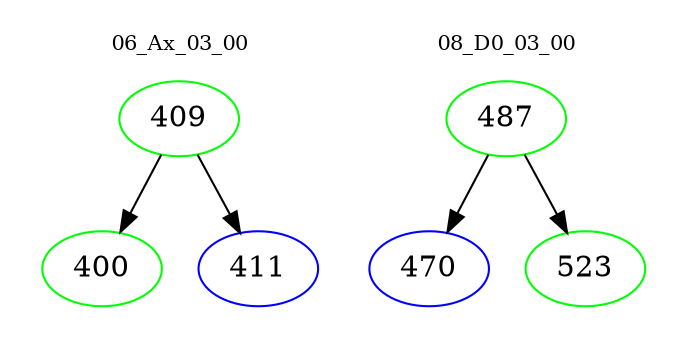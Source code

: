 digraph{
subgraph cluster_0 {
color = white
label = "06_Ax_03_00";
fontsize=10;
T0_409 [label="409", color="green"]
T0_409 -> T0_400 [color="black"]
T0_400 [label="400", color="green"]
T0_409 -> T0_411 [color="black"]
T0_411 [label="411", color="blue"]
}
subgraph cluster_1 {
color = white
label = "08_D0_03_00";
fontsize=10;
T1_487 [label="487", color="green"]
T1_487 -> T1_470 [color="black"]
T1_470 [label="470", color="blue"]
T1_487 -> T1_523 [color="black"]
T1_523 [label="523", color="green"]
}
}
